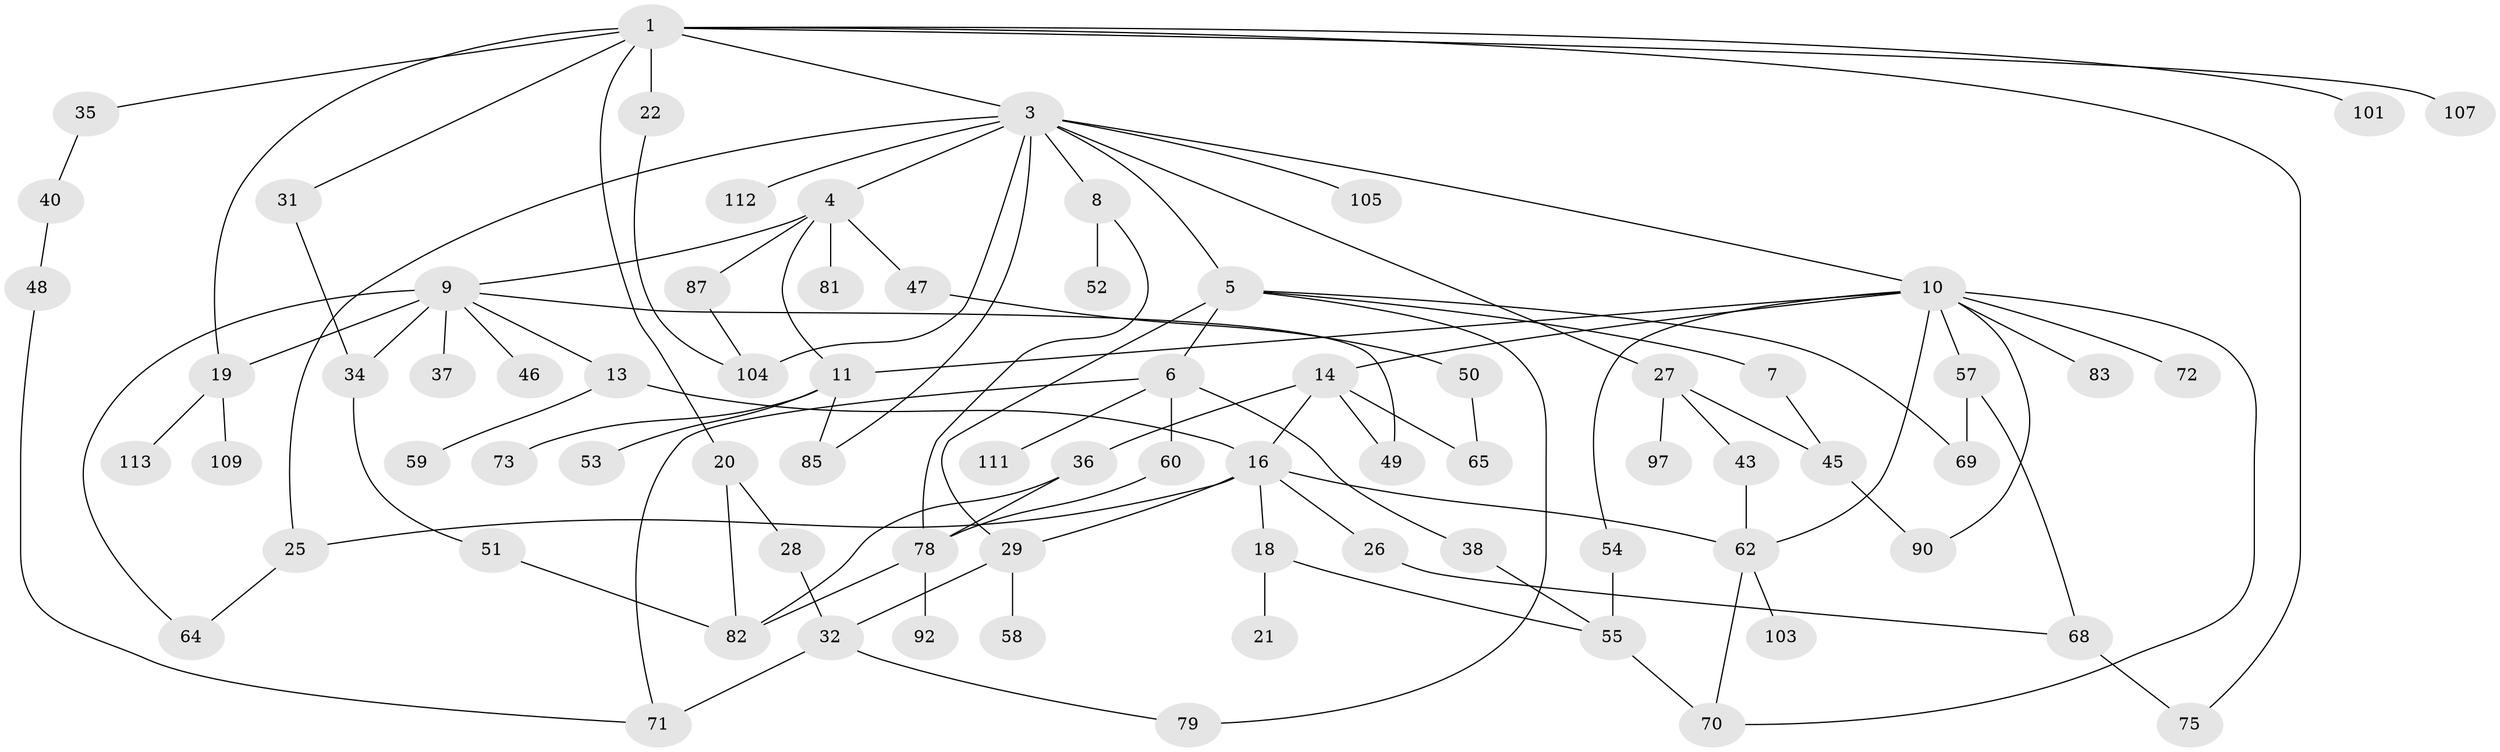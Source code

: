 // original degree distribution, {7: 0.02654867256637168, 4: 0.08849557522123894, 11: 0.008849557522123894, 6: 0.008849557522123894, 2: 0.30973451327433627, 3: 0.20353982300884957, 5: 0.05309734513274336, 8: 0.008849557522123894, 1: 0.2920353982300885}
// Generated by graph-tools (version 1.1) at 2025/41/03/06/25 10:41:30]
// undirected, 76 vertices, 107 edges
graph export_dot {
graph [start="1"]
  node [color=gray90,style=filled];
  1 [super="+2"];
  3 [super="+15"];
  4 [super="+77"];
  5 [super="+56"];
  6 [super="+30"];
  7 [super="+39"];
  8;
  9 [super="+23"];
  10 [super="+17"];
  11 [super="+12"];
  13 [super="+94"];
  14 [super="+24"];
  16 [super="+102"];
  18;
  19 [super="+66"];
  20 [super="+99"];
  21 [super="+86"];
  22 [super="+84"];
  25;
  26;
  27 [super="+41"];
  28 [super="+33"];
  29;
  31;
  32 [super="+61"];
  34 [super="+44"];
  35 [super="+42"];
  36 [super="+63"];
  37;
  38;
  40;
  43;
  45 [super="+67"];
  46;
  47 [super="+96"];
  48 [super="+98"];
  49;
  50;
  51 [super="+89"];
  52;
  53;
  54;
  55 [super="+106"];
  57 [super="+74"];
  58 [super="+91"];
  59;
  60;
  62 [super="+88"];
  64;
  65;
  68 [super="+76"];
  69;
  70;
  71 [super="+93"];
  72;
  73;
  75;
  78 [super="+100"];
  79 [super="+80"];
  81;
  82 [super="+95"];
  83;
  85 [super="+110"];
  87 [super="+108"];
  90;
  92;
  97;
  101;
  103;
  104;
  105;
  107;
  109;
  111;
  112;
  113;
  1 -- 3;
  1 -- 19;
  1 -- 20;
  1 -- 31;
  1 -- 101;
  1 -- 107;
  1 -- 75;
  1 -- 35;
  1 -- 22;
  3 -- 4;
  3 -- 5;
  3 -- 8;
  3 -- 10;
  3 -- 27;
  3 -- 105;
  3 -- 112;
  3 -- 25;
  3 -- 104;
  3 -- 85;
  4 -- 9;
  4 -- 11;
  4 -- 47;
  4 -- 81;
  4 -- 87;
  5 -- 6;
  5 -- 7;
  5 -- 69;
  5 -- 79;
  5 -- 29;
  6 -- 38;
  6 -- 60;
  6 -- 111;
  6 -- 71;
  7 -- 45;
  8 -- 52;
  8 -- 78;
  9 -- 13;
  9 -- 37;
  9 -- 19;
  9 -- 64;
  9 -- 49;
  9 -- 46;
  9 -- 34;
  10 -- 14;
  10 -- 54;
  10 -- 57;
  10 -- 70;
  10 -- 72;
  10 -- 90;
  10 -- 83;
  10 -- 11;
  10 -- 62;
  11 -- 73;
  11 -- 85;
  11 -- 53;
  13 -- 16;
  13 -- 59;
  14 -- 36;
  14 -- 65;
  14 -- 49;
  14 -- 16;
  16 -- 18;
  16 -- 25;
  16 -- 26;
  16 -- 29;
  16 -- 62;
  18 -- 21;
  18 -- 55;
  19 -- 113;
  19 -- 109;
  20 -- 28;
  20 -- 82;
  22 -- 104;
  25 -- 64;
  26 -- 68;
  27 -- 97;
  27 -- 43;
  27 -- 45;
  28 -- 32;
  29 -- 32;
  29 -- 58;
  31 -- 34;
  32 -- 71;
  32 -- 79;
  34 -- 51;
  35 -- 40;
  36 -- 82;
  36 -- 78;
  38 -- 55;
  40 -- 48;
  43 -- 62;
  45 -- 90;
  47 -- 50;
  48 -- 71;
  50 -- 65;
  51 -- 82;
  54 -- 55;
  55 -- 70;
  57 -- 68;
  57 -- 69;
  60 -- 78;
  62 -- 103;
  62 -- 70;
  68 -- 75;
  78 -- 92;
  78 -- 82;
  87 -- 104;
}
